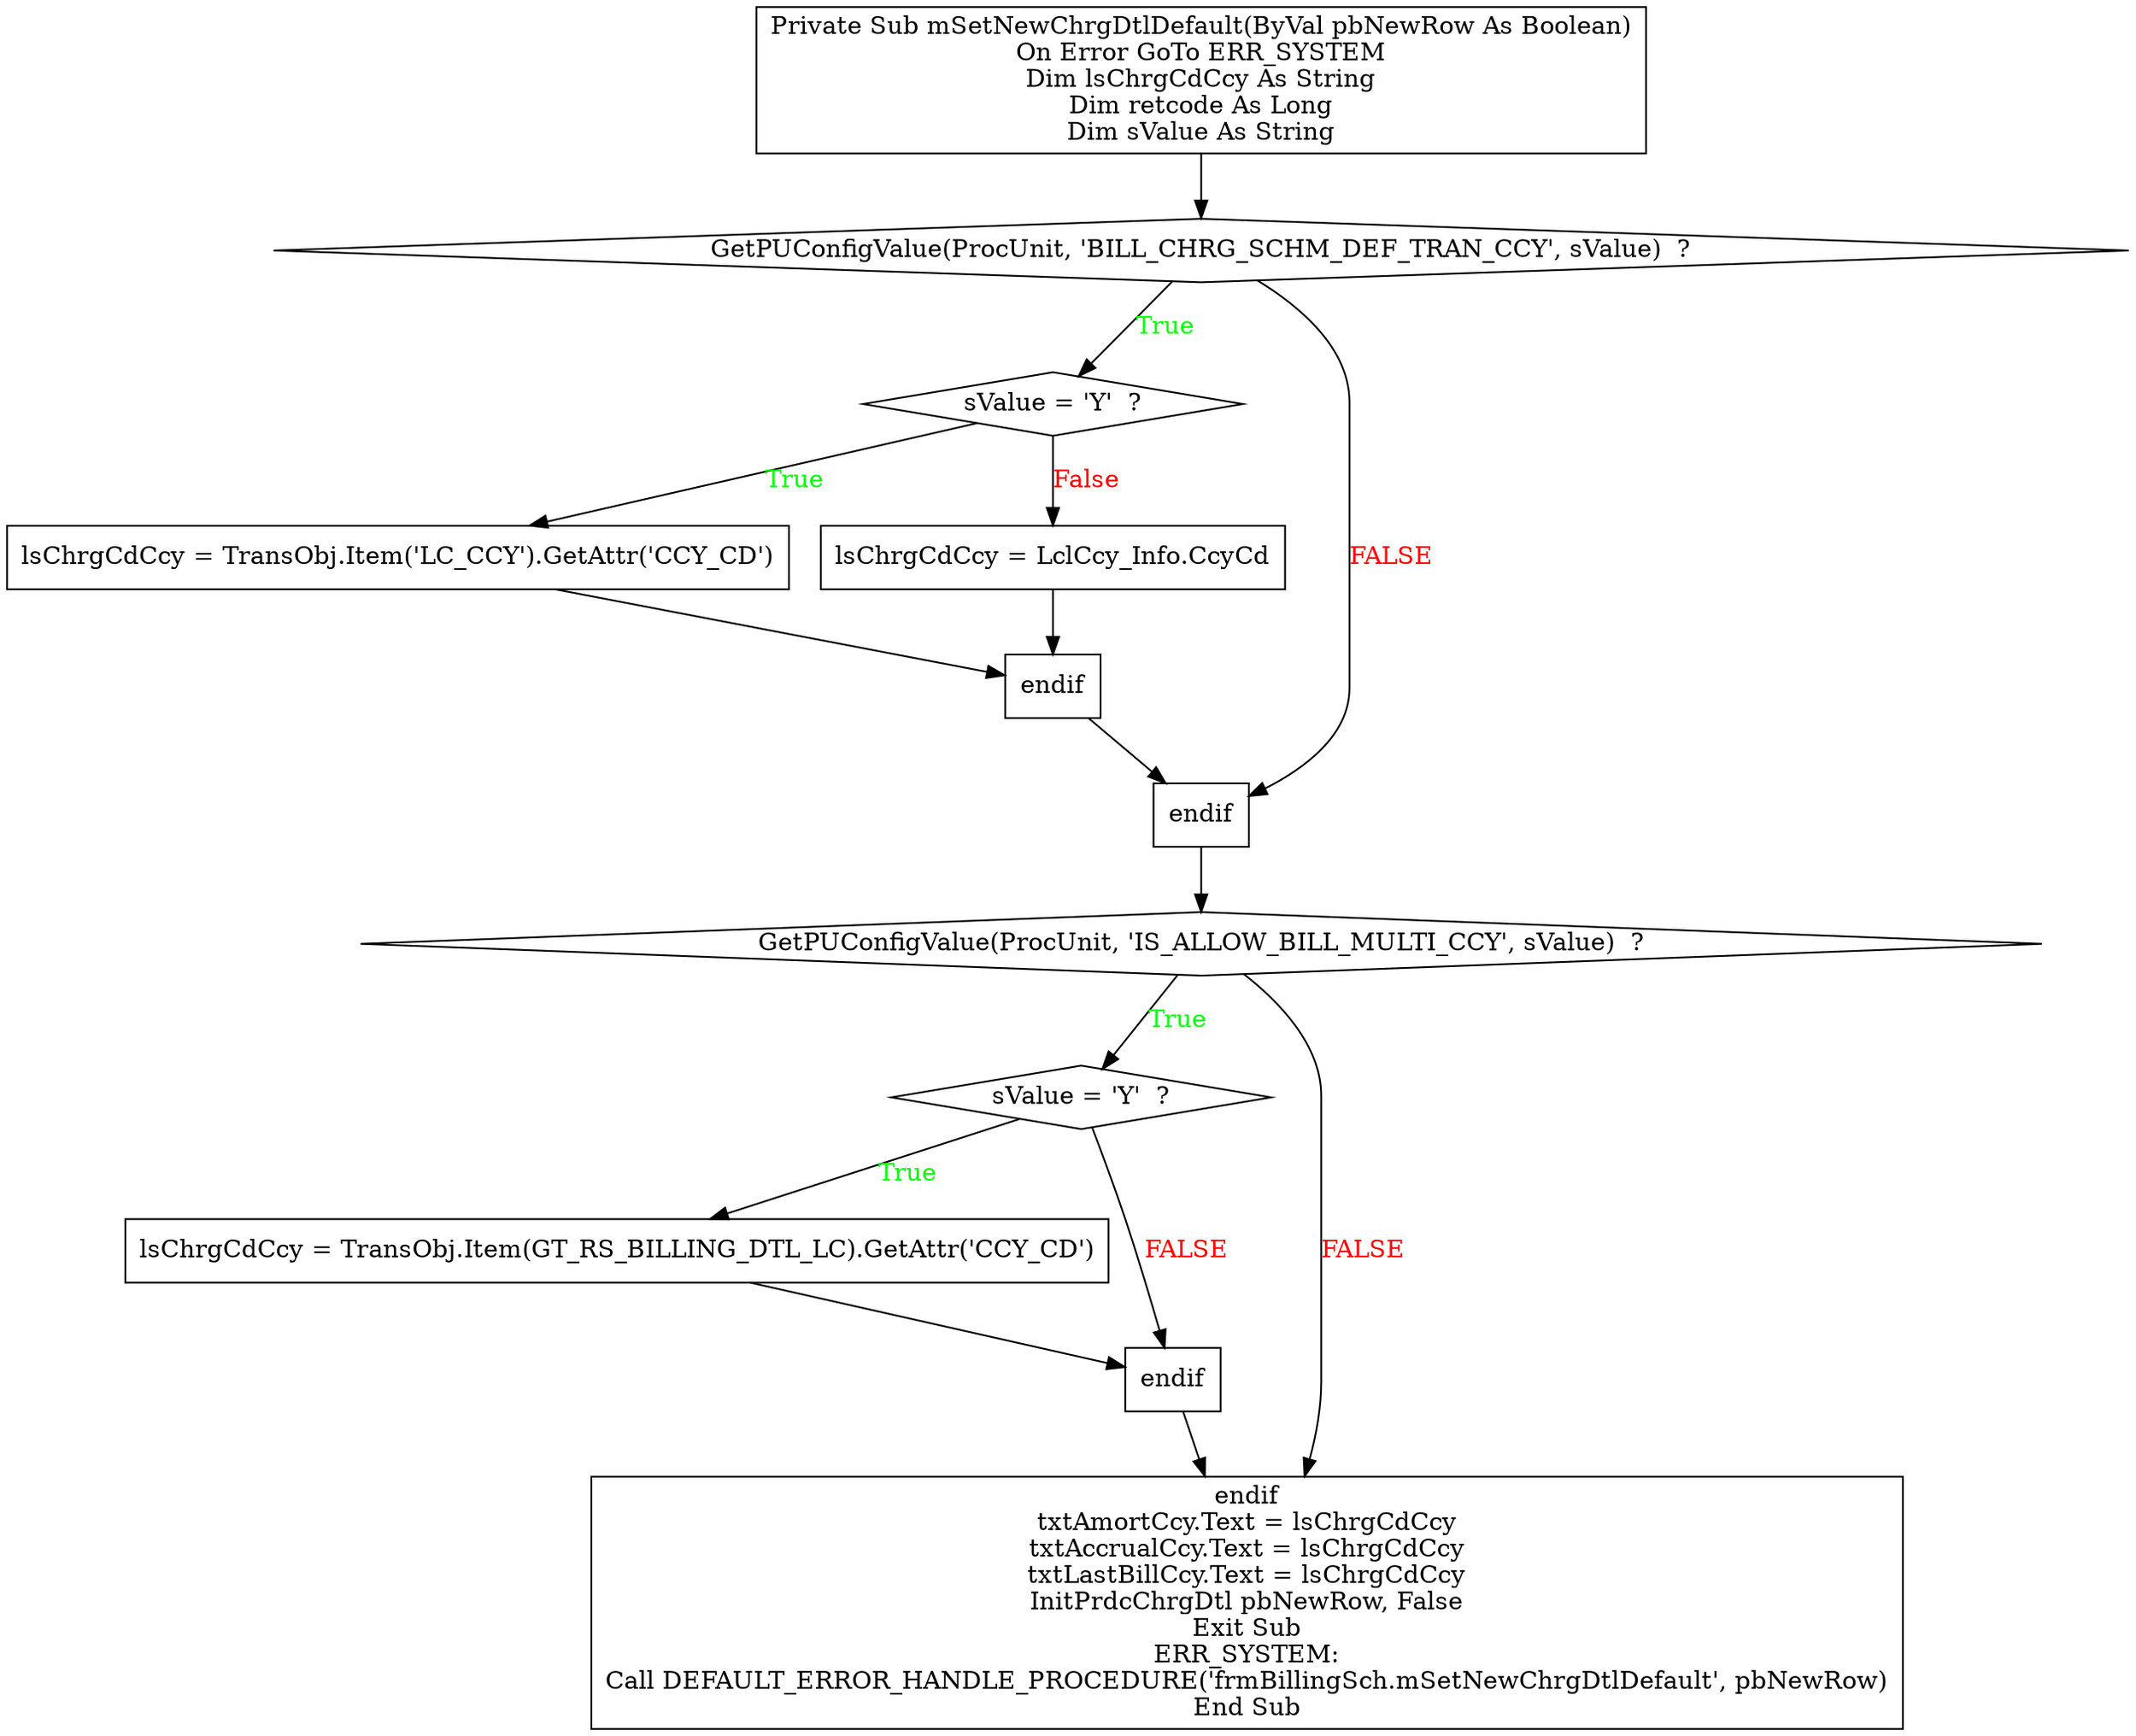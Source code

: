 digraph G{
Node_1 [ label ="Private Sub mSetNewChrgDtlDefault(ByVal pbNewRow As Boolean)\nOn Error GoTo ERR_SYSTEM\nDim lsChrgCdCcy As String\nDim retcode As Long\nDim sValue As String",shape="box"];
Node_2 [ label ="GetPUConfigValue(ProcUnit, 'BILL_CHRG_SCHM_DEF_TRAN_CCY', sValue)  ?",shape="diamond"];
Node_3 [ label ="sValue = 'Y'  ?",shape="diamond"];
Node_4 [ label ="lsChrgCdCcy = TransObj.Item('LC_CCY').GetAttr('CCY_CD')",shape="box"];
Node_5 [ label ="lsChrgCdCcy = LclCcy_Info.CcyCd",shape="box"];
Node_6 [ label ="endif",shape="box"];
Node_7 [ label ="endif",shape="box"];
Node_8 [ label ="GetPUConfigValue(ProcUnit, 'IS_ALLOW_BILL_MULTI_CCY', sValue)  ?",shape="diamond"];
Node_9 [ label ="sValue = 'Y'  ?",shape="diamond"];
Node_10 [ label ="lsChrgCdCcy = TransObj.Item(GT_RS_BILLING_DTL_LC).GetAttr('CCY_CD')",shape="box"];
Node_11 [ label ="endif",shape="box"];
Node_12 [ label ="endif\ntxtAmortCcy.Text = lsChrgCdCcy\ntxtAccrualCcy.Text = lsChrgCdCcy\ntxtLastBillCcy.Text = lsChrgCdCcy\nInitPrdcChrgDtl pbNewRow, False\nExit Sub\nERR_SYSTEM:\nCall DEFAULT_ERROR_HANDLE_PROCEDURE('frmBillingSch.mSetNewChrgDtlDefault', pbNewRow)\nEnd Sub",shape="box"];
Node_2 -> Node_3 [label="True",fontcolor="GREEN"];
Node_1 -> Node_2;
Node_3 -> Node_4 [label="True",fontcolor="GREEN"];
Node_3 -> Node_5 [label="False",fontcolor="RED"];
Node_4 -> Node_6;
Node_5 -> Node_6;
Node_2 -> Node_7 [label="FALSE",fontcolor="RED"];
Node_6 -> Node_7;
Node_8 -> Node_9 [label="True",fontcolor="GREEN"];
Node_7 -> Node_8;
Node_9 -> Node_10 [label="True",fontcolor="GREEN"];
Node_9 -> Node_11 [label="FALSE",fontcolor="RED"];
Node_10 -> Node_11;
Node_8 -> Node_12 [label="FALSE",fontcolor="RED"];
Node_11 -> Node_12;
}
